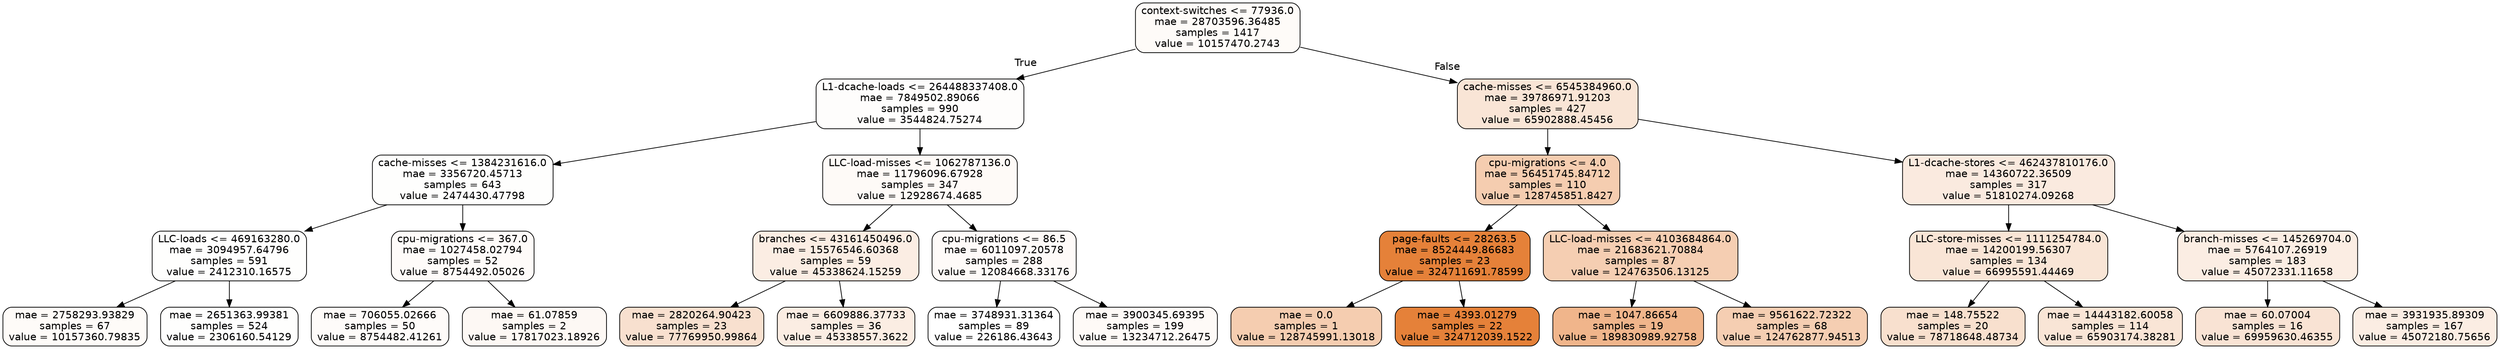 digraph Tree {
node [shape=box, style="filled, rounded", color="black", fontname=helvetica] ;
edge [fontname=helvetica] ;
0 [label="context-switches <= 77936.0\nmae = 28703596.36485\nsamples = 1417\nvalue = 10157470.2743", fillcolor="#e5813908"] ;
1 [label="L1-dcache-loads <= 264488337408.0\nmae = 7849502.89066\nsamples = 990\nvalue = 3544824.75274", fillcolor="#e5813903"] ;
0 -> 1 [labeldistance=2.5, labelangle=45, headlabel="True"] ;
2 [label="cache-misses <= 1384231616.0\nmae = 3356720.45713\nsamples = 643\nvalue = 2474430.47798", fillcolor="#e5813902"] ;
1 -> 2 ;
3 [label="LLC-loads <= 469163280.0\nmae = 3094957.64796\nsamples = 591\nvalue = 2412310.16575", fillcolor="#e5813902"] ;
2 -> 3 ;
4 [label="mae = 2758293.93829\nsamples = 67\nvalue = 10157360.79835", fillcolor="#e5813908"] ;
3 -> 4 ;
5 [label="mae = 2651363.99381\nsamples = 524\nvalue = 2306160.54129", fillcolor="#e5813902"] ;
3 -> 5 ;
6 [label="cpu-migrations <= 367.0\nmae = 1027458.02794\nsamples = 52\nvalue = 8754492.05026", fillcolor="#e5813907"] ;
2 -> 6 ;
7 [label="mae = 706055.02666\nsamples = 50\nvalue = 8754482.41261", fillcolor="#e5813907"] ;
6 -> 7 ;
8 [label="mae = 61.07859\nsamples = 2\nvalue = 17817023.18926", fillcolor="#e581390e"] ;
6 -> 8 ;
9 [label="LLC-load-misses <= 1062787136.0\nmae = 11796096.67928\nsamples = 347\nvalue = 12928674.4685", fillcolor="#e581390a"] ;
1 -> 9 ;
10 [label="branches <= 43161450496.0\nmae = 15576546.60368\nsamples = 59\nvalue = 45338624.15259", fillcolor="#e5813923"] ;
9 -> 10 ;
11 [label="mae = 2820264.90423\nsamples = 23\nvalue = 77769950.99864", fillcolor="#e581393d"] ;
10 -> 11 ;
12 [label="mae = 6609886.37733\nsamples = 36\nvalue = 45338557.3622", fillcolor="#e5813923"] ;
10 -> 12 ;
13 [label="cpu-migrations <= 86.5\nmae = 6011097.20578\nsamples = 288\nvalue = 12084668.33176", fillcolor="#e5813909"] ;
9 -> 13 ;
14 [label="mae = 3748931.31364\nsamples = 89\nvalue = 226186.43643", fillcolor="#e5813900"] ;
13 -> 14 ;
15 [label="mae = 3900345.69395\nsamples = 199\nvalue = 13234712.26475", fillcolor="#e581390a"] ;
13 -> 15 ;
16 [label="cache-misses <= 6545384960.0\nmae = 39786971.91203\nsamples = 427\nvalue = 65902888.45456", fillcolor="#e5813934"] ;
0 -> 16 [labeldistance=2.5, labelangle=-45, headlabel="False"] ;
17 [label="cpu-migrations <= 4.0\nmae = 56451745.84712\nsamples = 110\nvalue = 128745851.8427", fillcolor="#e5813965"] ;
16 -> 17 ;
18 [label="page-faults <= 28263.5\nmae = 8524449.86683\nsamples = 23\nvalue = 324711691.78599", fillcolor="#e58139ff"] ;
17 -> 18 ;
19 [label="mae = 0.0\nsamples = 1\nvalue = 128745991.13018", fillcolor="#e5813965"] ;
18 -> 19 ;
20 [label="mae = 4393.01279\nsamples = 22\nvalue = 324712039.1522", fillcolor="#e58139ff"] ;
18 -> 20 ;
21 [label="LLC-load-misses <= 4103684864.0\nmae = 21683621.70884\nsamples = 87\nvalue = 124763506.13125", fillcolor="#e5813962"] ;
17 -> 21 ;
22 [label="mae = 1047.86654\nsamples = 19\nvalue = 189830989.92758", fillcolor="#e5813995"] ;
21 -> 22 ;
23 [label="mae = 9561622.72322\nsamples = 68\nvalue = 124762877.94513", fillcolor="#e5813962"] ;
21 -> 23 ;
24 [label="L1-dcache-stores <= 462437810176.0\nmae = 14360722.36509\nsamples = 317\nvalue = 51810274.09268", fillcolor="#e5813929"] ;
16 -> 24 ;
25 [label="LLC-store-misses <= 1111254784.0\nmae = 14200199.56307\nsamples = 134\nvalue = 66995591.44469", fillcolor="#e5813934"] ;
24 -> 25 ;
26 [label="mae = 148.75522\nsamples = 20\nvalue = 78718648.48734", fillcolor="#e581393e"] ;
25 -> 26 ;
27 [label="mae = 14443182.60058\nsamples = 114\nvalue = 65903174.38281", fillcolor="#e5813934"] ;
25 -> 27 ;
28 [label="branch-misses <= 145269704.0\nmae = 5764107.26919\nsamples = 183\nvalue = 45072331.11658", fillcolor="#e5813923"] ;
24 -> 28 ;
29 [label="mae = 60.07004\nsamples = 16\nvalue = 69959630.46355", fillcolor="#e5813937"] ;
28 -> 29 ;
30 [label="mae = 3931935.89309\nsamples = 167\nvalue = 45072180.75656", fillcolor="#e5813923"] ;
28 -> 30 ;
}